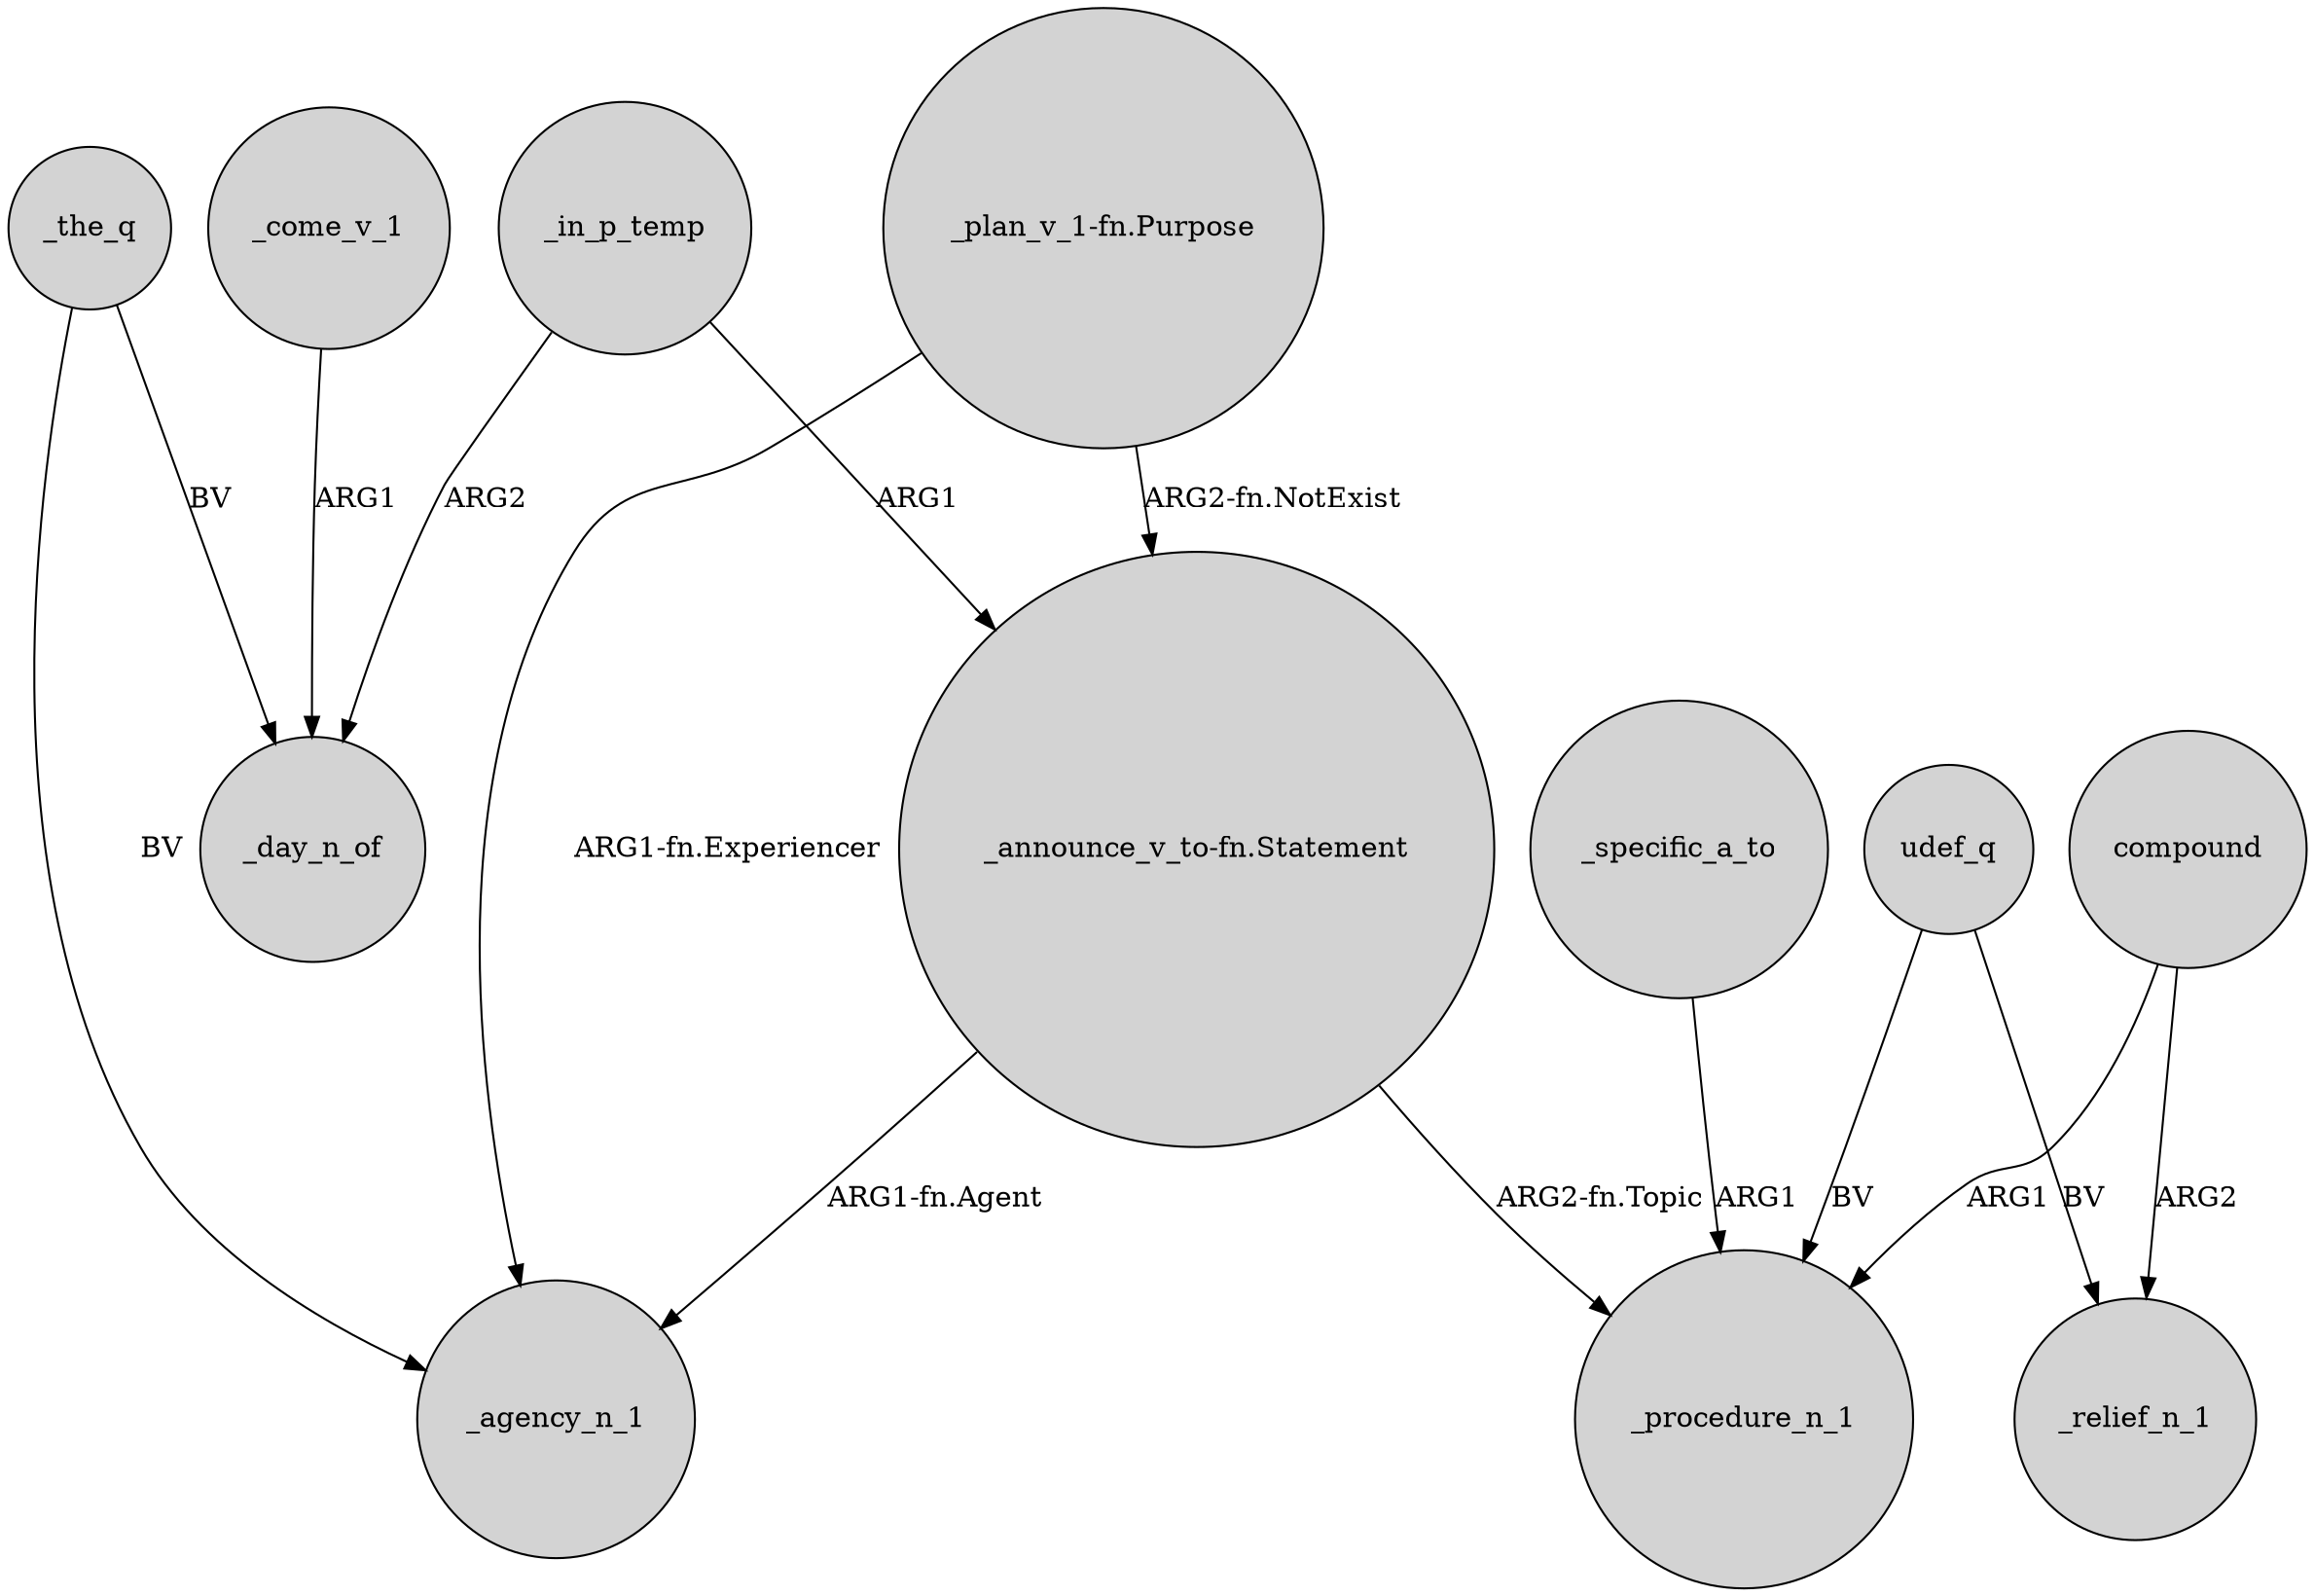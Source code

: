 digraph {
	node [shape=circle style=filled]
	_in_p_temp -> _day_n_of [label=ARG2]
	compound -> _procedure_n_1 [label=ARG1]
	_the_q -> _agency_n_1 [label=BV]
	_specific_a_to -> _procedure_n_1 [label=ARG1]
	"_announce_v_to-fn.Statement" -> _agency_n_1 [label="ARG1-fn.Agent"]
	_come_v_1 -> _day_n_of [label=ARG1]
	_in_p_temp -> "_announce_v_to-fn.Statement" [label=ARG1]
	"_plan_v_1-fn.Purpose" -> "_announce_v_to-fn.Statement" [label="ARG2-fn.NotExist"]
	compound -> _relief_n_1 [label=ARG2]
	"_plan_v_1-fn.Purpose" -> _agency_n_1 [label="ARG1-fn.Experiencer"]
	"_announce_v_to-fn.Statement" -> _procedure_n_1 [label="ARG2-fn.Topic"]
	udef_q -> _procedure_n_1 [label=BV]
	udef_q -> _relief_n_1 [label=BV]
	_the_q -> _day_n_of [label=BV]
}
